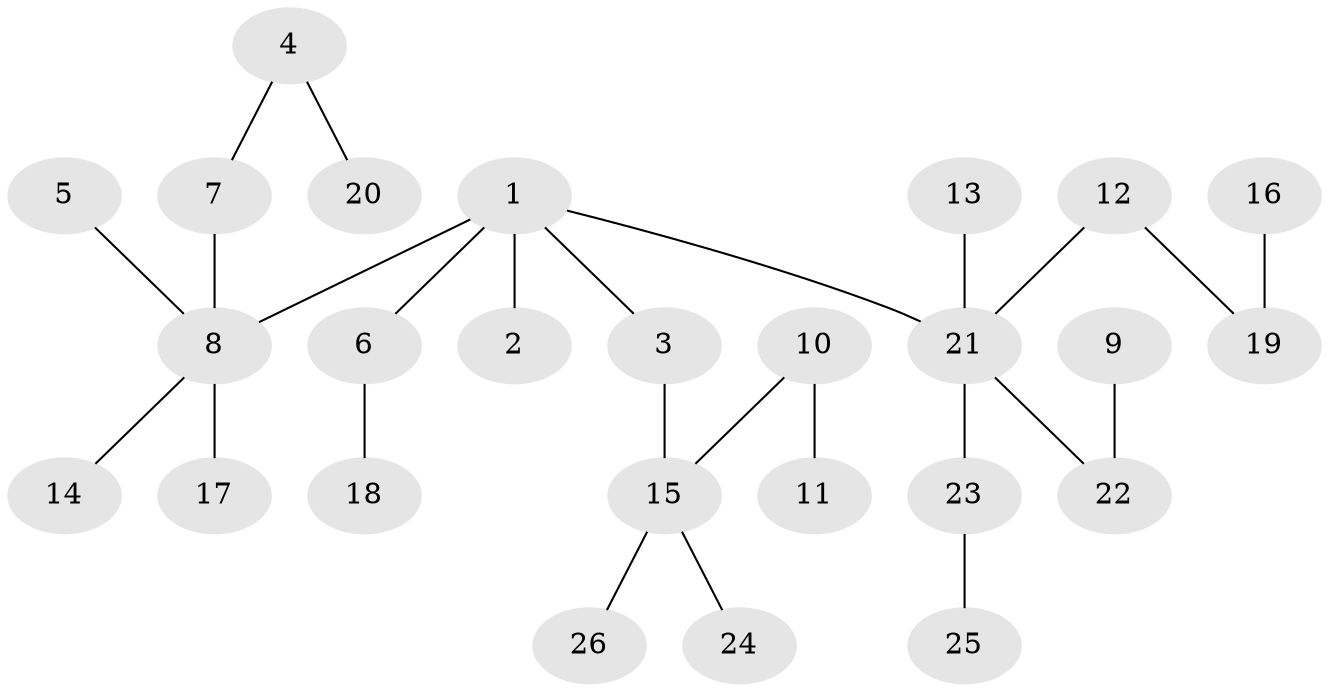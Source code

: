 // original degree distribution, {4: 0.0392156862745098, 3: 0.17647058823529413, 6: 0.0392156862745098, 1: 0.45098039215686275, 2: 0.29411764705882354}
// Generated by graph-tools (version 1.1) at 2025/50/03/09/25 03:50:15]
// undirected, 26 vertices, 25 edges
graph export_dot {
graph [start="1"]
  node [color=gray90,style=filled];
  1;
  2;
  3;
  4;
  5;
  6;
  7;
  8;
  9;
  10;
  11;
  12;
  13;
  14;
  15;
  16;
  17;
  18;
  19;
  20;
  21;
  22;
  23;
  24;
  25;
  26;
  1 -- 2 [weight=1.0];
  1 -- 3 [weight=1.0];
  1 -- 6 [weight=1.0];
  1 -- 8 [weight=1.0];
  1 -- 21 [weight=1.0];
  3 -- 15 [weight=1.0];
  4 -- 7 [weight=1.0];
  4 -- 20 [weight=1.0];
  5 -- 8 [weight=1.0];
  6 -- 18 [weight=1.0];
  7 -- 8 [weight=1.0];
  8 -- 14 [weight=1.0];
  8 -- 17 [weight=1.0];
  9 -- 22 [weight=1.0];
  10 -- 11 [weight=1.0];
  10 -- 15 [weight=1.0];
  12 -- 19 [weight=1.0];
  12 -- 21 [weight=1.0];
  13 -- 21 [weight=1.0];
  15 -- 24 [weight=1.0];
  15 -- 26 [weight=1.0];
  16 -- 19 [weight=1.0];
  21 -- 22 [weight=1.0];
  21 -- 23 [weight=1.0];
  23 -- 25 [weight=1.0];
}
